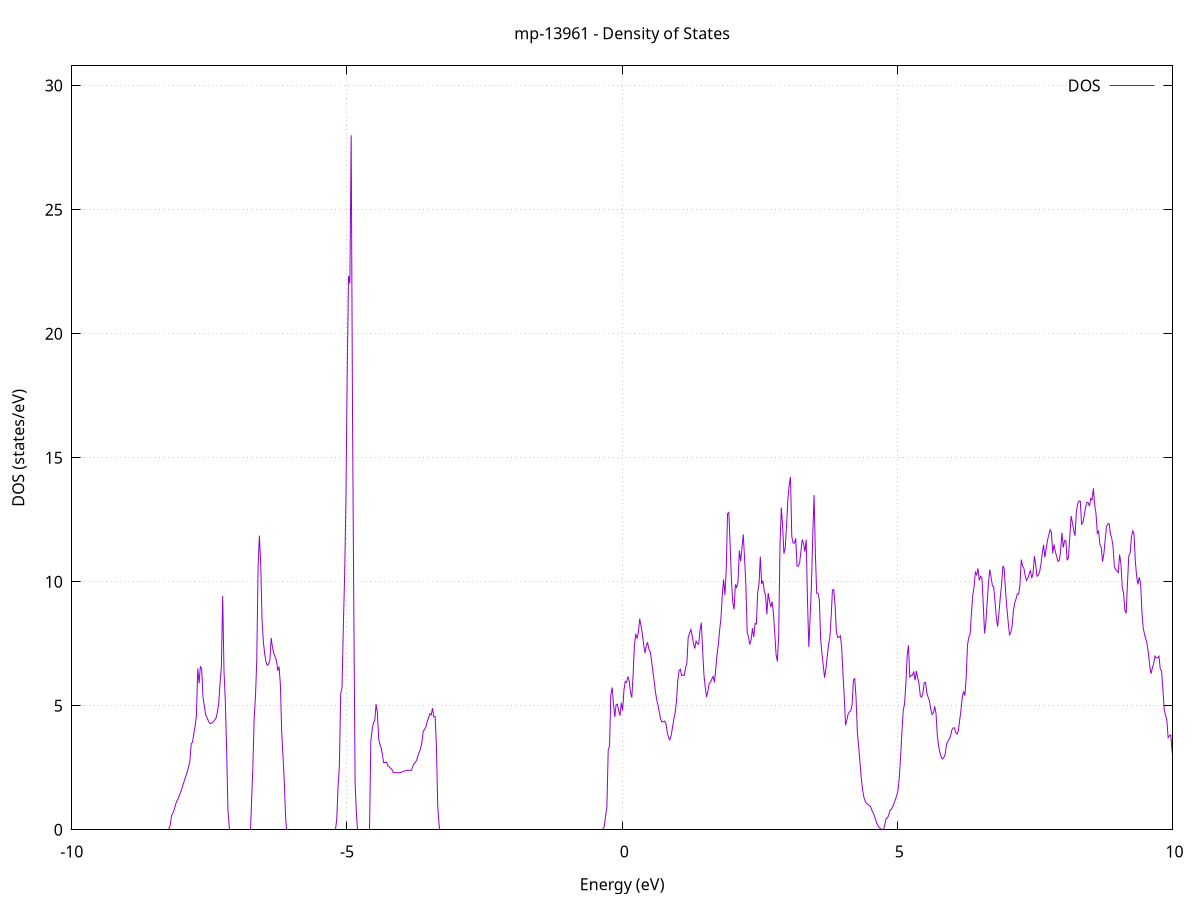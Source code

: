 set title 'mp-13961 - Density of States'
set xlabel 'Energy (eV)'
set ylabel 'DOS (states/eV)'
set grid
set xrange [-10:10]
set yrange [0:30.796]
set xzeroaxis lt -1
set terminal png size 800,600
set output 'mp-13961_dos_gnuplot.png'
plot '-' using 1:2 with lines title 'DOS'
-35.231000 0.000000
-35.207200 0.000000
-35.183400 0.000000
-35.159600 0.000000
-35.135700 0.000000
-35.111900 0.000000
-35.088100 0.000000
-35.064300 0.000000
-35.040400 0.000000
-35.016600 0.000000
-34.992800 0.000000
-34.968900 0.000000
-34.945100 0.000000
-34.921300 0.000000
-34.897500 0.000000
-34.873600 0.000000
-34.849800 0.000000
-34.826000 0.000000
-34.802200 0.000000
-34.778300 0.000000
-34.754500 0.000000
-34.730700 0.000000
-34.706800 0.000000
-34.683000 0.000000
-34.659200 0.000000
-34.635400 0.000000
-34.611500 0.000000
-34.587700 0.000000
-34.563900 0.000000
-34.540100 0.000000
-34.516200 0.000000
-34.492400 0.000000
-34.468600 0.000000
-34.444800 0.000000
-34.420900 0.000000
-34.397100 0.000000
-34.373300 0.000000
-34.349400 0.000000
-34.325600 0.000000
-34.301800 0.000000
-34.278000 0.000000
-34.254100 0.000000
-34.230300 0.000000
-34.206500 0.000000
-34.182700 0.000000
-34.158800 0.000000
-34.135000 0.000000
-34.111200 0.000000
-34.087400 0.000000
-34.063500 0.000000
-34.039700 0.000000
-34.015900 0.000000
-33.992000 0.000000
-33.968200 0.000000
-33.944400 0.000000
-33.920600 0.000000
-33.896700 0.000000
-33.872900 0.000000
-33.849100 0.000000
-33.825300 0.000000
-33.801400 0.000000
-33.777600 0.000000
-33.753800 0.000000
-33.730000 0.000000
-33.706100 0.000000
-33.682300 0.000000
-33.658500 0.000000
-33.634600 0.000000
-33.610800 0.000000
-33.587000 0.000000
-33.563200 0.000000
-33.539300 0.000000
-33.515500 0.000000
-33.491700 0.000000
-33.467900 0.000000
-33.444000 0.000000
-33.420200 0.000000
-33.396400 0.000000
-33.372500 0.000000
-33.348700 0.000000
-33.324900 0.000000
-33.301100 0.000000
-33.277200 0.000000
-33.253400 0.000000
-33.229600 0.000000
-33.205800 0.000000
-33.181900 0.000000
-33.158100 0.000000
-33.134300 0.000000
-33.110500 0.000000
-33.086600 0.000000
-33.062800 110.580900
-33.039000 0.000000
-33.015100 0.000000
-32.991300 0.000000
-32.967500 0.000000
-32.943700 0.000000
-32.919800 0.000000
-32.896000 0.000000
-32.872200 0.000000
-32.848400 0.000000
-32.824500 0.000000
-32.800700 0.000000
-32.776900 0.000000
-32.753100 0.000000
-32.729200 0.000000
-32.705400 0.000000
-32.681600 0.000000
-32.657700 0.000000
-32.633900 0.000000
-32.610100 0.000000
-32.586300 0.000000
-32.562400 0.000000
-32.538600 0.000000
-32.514800 0.000000
-32.491000 0.000000
-32.467100 0.000000
-32.443300 0.000000
-32.419500 0.000000
-32.395600 0.000000
-32.371800 0.000000
-32.348000 0.000000
-32.324200 0.000000
-32.300300 0.000000
-32.276500 0.000000
-32.252700 0.000000
-32.228900 0.000000
-32.205000 0.000000
-32.181200 0.000000
-32.157400 0.000000
-32.133600 0.000000
-32.109700 0.000000
-32.085900 0.000000
-32.062100 0.000000
-32.038200 0.000000
-32.014400 0.000000
-31.990600 0.000000
-31.966800 0.000000
-31.942900 0.000000
-31.919100 0.000000
-31.895300 0.000000
-31.871500 0.000000
-31.847600 0.000000
-31.823800 0.000000
-31.800000 0.000000
-31.776200 0.000000
-31.752300 0.000000
-31.728500 0.000000
-31.704700 0.000000
-31.680800 0.000000
-31.657000 0.000000
-31.633200 0.000000
-31.609400 0.000000
-31.585500 0.000000
-31.561700 0.000000
-31.537900 0.000000
-31.514100 0.000000
-31.490200 0.000000
-31.466400 0.000000
-31.442600 0.000000
-31.418800 0.000000
-31.394900 0.000000
-31.371100 0.000000
-31.347300 0.000000
-31.323400 0.000000
-31.299600 0.000000
-31.275800 0.000000
-31.252000 0.000000
-31.228100 0.000000
-31.204300 0.000000
-31.180500 0.000000
-31.156700 0.000000
-31.132800 0.000000
-31.109000 0.000000
-31.085200 0.000000
-31.061300 0.000000
-31.037500 0.000000
-31.013700 0.000000
-30.989900 0.000000
-30.966000 0.000000
-30.942200 0.000000
-30.918400 0.000000
-30.894600 0.000000
-30.870700 0.000000
-30.846900 0.000000
-30.823100 0.000000
-30.799300 0.000000
-30.775400 0.000000
-30.751600 0.000000
-30.727800 0.000000
-30.703900 0.000000
-30.680100 0.000000
-30.656300 0.000000
-30.632500 0.000000
-30.608600 0.000000
-30.584800 0.000000
-30.561000 0.000000
-30.537200 0.000000
-30.513300 0.000000
-30.489500 0.000000
-30.465700 0.000000
-30.441900 0.000000
-30.418000 0.000000
-30.394200 0.000000
-30.370400 0.000000
-30.346500 0.000000
-30.322700 0.000000
-30.298900 0.000000
-30.275100 0.000000
-30.251200 0.000000
-30.227400 0.000000
-30.203600 0.000000
-30.179800 0.000000
-30.155900 0.000000
-30.132100 0.000000
-30.108300 0.000000
-30.084500 0.000000
-30.060600 0.000000
-30.036800 0.000000
-30.013000 0.000000
-29.989100 0.000000
-29.965300 0.000000
-29.941500 0.000000
-29.917700 0.000000
-29.893800 0.000000
-29.870000 0.000000
-29.846200 0.000000
-29.822400 0.000000
-29.798500 0.000000
-29.774700 0.000000
-29.750900 0.000000
-29.727000 0.000000
-29.703200 0.000000
-29.679400 0.000000
-29.655600 0.000000
-29.631700 0.000000
-29.607900 0.000000
-29.584100 0.000000
-29.560300 0.000000
-29.536400 0.000000
-29.512600 0.000000
-29.488800 0.000000
-29.465000 0.000000
-29.441100 0.000000
-29.417300 0.000000
-29.393500 0.000000
-29.369600 0.000000
-29.345800 0.000000
-29.322000 0.000000
-29.298200 0.000000
-29.274300 0.000000
-29.250500 0.000000
-29.226700 0.000000
-29.202900 0.000000
-29.179000 0.000000
-29.155200 0.000000
-29.131400 0.000000
-29.107600 0.000000
-29.083700 0.000000
-29.059900 0.000000
-29.036100 0.000000
-29.012200 0.000000
-28.988400 0.000000
-28.964600 0.000000
-28.940800 0.000000
-28.916900 0.000000
-28.893100 0.000000
-28.869300 0.000000
-28.845500 0.000000
-28.821600 0.000000
-28.797800 0.000000
-28.774000 0.000000
-28.750200 0.000000
-28.726300 0.000000
-28.702500 0.000000
-28.678700 0.000000
-28.654800 0.000000
-28.631000 0.000000
-28.607200 0.000000
-28.583400 0.000000
-28.559500 0.000000
-28.535700 0.000000
-28.511900 0.000000
-28.488100 0.000000
-28.464200 0.000000
-28.440400 0.000000
-28.416600 0.000000
-28.392700 0.000000
-28.368900 0.000000
-28.345100 0.000000
-28.321300 0.000000
-28.297400 0.000000
-28.273600 0.000000
-28.249800 0.000000
-28.226000 0.000000
-28.202100 0.000000
-28.178300 0.000000
-28.154500 0.000000
-28.130700 0.000000
-28.106800 0.000000
-28.083000 0.000000
-28.059200 0.000000
-28.035300 0.000000
-28.011500 0.000000
-27.987700 0.000000
-27.963900 0.000000
-27.940000 0.000000
-27.916200 0.000000
-27.892400 0.000000
-27.868600 0.000000
-27.844700 0.000000
-27.820900 0.000000
-27.797100 0.000000
-27.773300 0.000000
-27.749400 0.000000
-27.725600 0.000000
-27.701800 0.000000
-27.677900 0.000000
-27.654100 0.000000
-27.630300 0.000000
-27.606500 0.000000
-27.582600 0.000000
-27.558800 0.000000
-27.535000 0.000000
-27.511200 0.000000
-27.487300 0.000000
-27.463500 0.000000
-27.439700 0.000000
-27.415900 0.000000
-27.392000 0.000000
-27.368200 0.000000
-27.344400 0.000000
-27.320500 0.000000
-27.296700 0.000000
-27.272900 0.000000
-27.249100 0.000000
-27.225200 0.000000
-27.201400 0.000000
-27.177600 0.000000
-27.153800 0.000000
-27.129900 0.000000
-27.106100 0.000000
-27.082300 0.000000
-27.058400 0.000000
-27.034600 0.000000
-27.010800 0.000000
-26.987000 0.000000
-26.963100 0.000000
-26.939300 0.000000
-26.915500 0.000000
-26.891700 0.000000
-26.867800 0.000000
-26.844000 0.000000
-26.820200 0.000000
-26.796400 0.000000
-26.772500 0.000000
-26.748700 0.000000
-26.724900 0.000000
-26.701000 0.000000
-26.677200 0.000000
-26.653400 0.000000
-26.629600 0.000000
-26.605700 0.000000
-26.581900 0.000000
-26.558100 0.000000
-26.534300 0.000000
-26.510400 0.000000
-26.486600 0.000000
-26.462800 0.000000
-26.439000 0.000000
-26.415100 0.000000
-26.391300 0.000000
-26.367500 0.000000
-26.343600 0.000000
-26.319800 0.000000
-26.296000 0.000000
-26.272200 0.000000
-26.248300 0.000000
-26.224500 0.000000
-26.200700 0.000000
-26.176900 0.000000
-26.153000 0.000000
-26.129200 0.000000
-26.105400 0.000000
-26.081600 0.000000
-26.057700 0.000000
-26.033900 0.000000
-26.010100 0.000000
-25.986200 0.000000
-25.962400 0.000000
-25.938600 0.000000
-25.914800 0.000000
-25.890900 0.000000
-25.867100 0.000000
-25.843300 0.000000
-25.819500 0.000000
-25.795600 0.000000
-25.771800 0.000000
-25.748000 0.000000
-25.724100 0.000000
-25.700300 0.000000
-25.676500 0.000000
-25.652700 0.000000
-25.628800 0.000000
-25.605000 0.000000
-25.581200 0.000000
-25.557400 0.000000
-25.533500 0.000000
-25.509700 0.000000
-25.485900 0.000000
-25.462100 0.000000
-25.438200 0.000000
-25.414400 0.000000
-25.390600 0.000000
-25.366700 0.000000
-25.342900 0.000000
-25.319100 0.000000
-25.295300 0.000000
-25.271400 0.000000
-25.247600 0.000000
-25.223800 0.000000
-25.200000 0.000000
-25.176100 0.000000
-25.152300 0.000000
-25.128500 0.000000
-25.104700 0.000000
-25.080800 0.000000
-25.057000 0.000000
-25.033200 0.000000
-25.009300 0.000000
-24.985500 0.000000
-24.961700 0.000000
-24.937900 0.000000
-24.914000 0.000000
-24.890200 0.000000
-24.866400 0.000000
-24.842600 0.000000
-24.818700 0.000000
-24.794900 0.000000
-24.771100 0.000000
-24.747300 0.000000
-24.723400 0.000000
-24.699600 0.000000
-24.675800 0.000000
-24.651900 0.000000
-24.628100 0.000000
-24.604300 0.000000
-24.580500 0.000000
-24.556600 0.000000
-24.532800 0.000000
-24.509000 0.000000
-24.485200 0.000000
-24.461300 0.000000
-24.437500 0.000000
-24.413700 0.000000
-24.389800 0.000000
-24.366000 0.000000
-24.342200 0.000000
-24.318400 0.000000
-24.294500 0.000000
-24.270700 0.000000
-24.246900 0.000000
-24.223100 0.000000
-24.199200 0.000000
-24.175400 0.000000
-24.151600 0.000000
-24.127800 0.000000
-24.103900 0.000000
-24.080100 0.000000
-24.056300 0.000000
-24.032400 0.000000
-24.008600 0.000000
-23.984800 0.000000
-23.961000 0.000000
-23.937100 0.000000
-23.913300 0.000000
-23.889500 0.000000
-23.865700 0.000000
-23.841800 0.000000
-23.818000 0.000000
-23.794200 0.000000
-23.770400 0.000000
-23.746500 0.000000
-23.722700 0.000000
-23.698900 0.000000
-23.675000 0.000000
-23.651200 0.000000
-23.627400 0.000000
-23.603600 0.000000
-23.579700 0.000000
-23.555900 0.000000
-23.532100 0.000000
-23.508300 0.000000
-23.484400 0.000000
-23.460600 0.000000
-23.436800 0.000000
-23.412900 0.000000
-23.389100 0.000000
-23.365300 0.000000
-23.341500 0.000000
-23.317600 0.000000
-23.293800 0.000000
-23.270000 0.000000
-23.246200 0.000000
-23.222300 0.000000
-23.198500 0.000000
-23.174700 0.000000
-23.150900 0.000000
-23.127000 0.000000
-23.103200 0.000000
-23.079400 0.000000
-23.055500 0.000000
-23.031700 0.000000
-23.007900 0.000000
-22.984100 0.000000
-22.960200 0.000000
-22.936400 0.000000
-22.912600 0.000000
-22.888800 0.000000
-22.864900 0.000000
-22.841100 0.000000
-22.817300 0.000000
-22.793500 0.000000
-22.769600 0.000000
-22.745800 0.000000
-22.722000 0.000000
-22.698100 0.000000
-22.674300 0.000000
-22.650500 0.000000
-22.626700 0.000000
-22.602800 0.000000
-22.579000 0.000000
-22.555200 0.000000
-22.531400 0.000000
-22.507500 0.000000
-22.483700 0.000000
-22.459900 0.000000
-22.436100 0.000000
-22.412200 0.000000
-22.388400 0.000000
-22.364600 0.000000
-22.340700 0.000000
-22.316900 0.000000
-22.293100 0.000000
-22.269300 0.000000
-22.245400 0.000000
-22.221600 0.000000
-22.197800 0.000000
-22.174000 0.000000
-22.150100 0.000000
-22.126300 0.000000
-22.102500 0.000000
-22.078600 0.000000
-22.054800 0.000000
-22.031000 0.000000
-22.007200 0.000000
-21.983300 0.000000
-21.959500 0.000000
-21.935700 0.000000
-21.911900 0.000000
-21.888000 0.000000
-21.864200 0.000000
-21.840400 0.000000
-21.816600 0.000000
-21.792700 0.000000
-21.768900 0.000000
-21.745100 0.000000
-21.721200 0.000000
-21.697400 0.000000
-21.673600 0.000000
-21.649800 0.000000
-21.625900 0.000000
-21.602100 0.000000
-21.578300 0.000000
-21.554500 0.000000
-21.530600 0.000000
-21.506800 0.000000
-21.483000 0.000000
-21.459200 0.000000
-21.435300 0.000000
-21.411500 0.000000
-21.387700 0.000000
-21.363800 0.000000
-21.340000 0.000000
-21.316200 0.000000
-21.292400 0.000000
-21.268500 0.000000
-21.244700 0.000000
-21.220900 0.000000
-21.197100 0.000000
-21.173200 0.000000
-21.149400 0.000000
-21.125600 0.000000
-21.101800 0.000000
-21.077900 0.000000
-21.054100 0.000000
-21.030300 0.000000
-21.006400 0.000000
-20.982600 0.000000
-20.958800 0.000000
-20.935000 0.000000
-20.911100 0.000000
-20.887300 0.000000
-20.863500 0.000000
-20.839700 0.000000
-20.815800 0.000000
-20.792000 0.000000
-20.768200 0.000000
-20.744300 0.000000
-20.720500 0.000000
-20.696700 0.000000
-20.672900 0.000000
-20.649000 0.000000
-20.625200 0.000000
-20.601400 0.000000
-20.577600 0.000000
-20.553700 0.000000
-20.529900 0.000000
-20.506100 0.000000
-20.482300 0.000000
-20.458400 0.000000
-20.434600 0.000000
-20.410800 0.000000
-20.386900 0.000000
-20.363100 0.000000
-20.339300 0.000000
-20.315500 0.000000
-20.291600 0.000000
-20.267800 0.000000
-20.244000 0.000000
-20.220200 0.000000
-20.196300 0.000000
-20.172500 0.000000
-20.148700 0.000000
-20.124900 0.000000
-20.101000 0.000000
-20.077200 0.000000
-20.053400 0.000000
-20.029500 0.000000
-20.005700 0.000000
-19.981900 0.000000
-19.958100 0.000000
-19.934200 0.000000
-19.910400 0.000000
-19.886600 0.000000
-19.862800 0.000000
-19.838900 0.000000
-19.815100 0.000000
-19.791300 0.000000
-19.767500 0.000000
-19.743600 0.000000
-19.719800 0.000000
-19.696000 0.000000
-19.672100 0.000000
-19.648300 0.000000
-19.624500 0.000000
-19.600700 0.000000
-19.576800 0.000000
-19.553000 0.000000
-19.529200 0.000000
-19.505400 0.000000
-19.481500 0.000000
-19.457700 0.000000
-19.433900 0.000000
-19.410000 0.000000
-19.386200 0.000000
-19.362400 0.000000
-19.338600 0.000000
-19.314700 0.000000
-19.290900 0.000000
-19.267100 0.000000
-19.243300 0.000000
-19.219400 0.000000
-19.195600 0.000000
-19.171800 0.000000
-19.148000 0.000000
-19.124100 0.000000
-19.100300 0.000000
-19.076500 0.000000
-19.052600 0.000000
-19.028800 0.000000
-19.005000 0.000000
-18.981200 0.000000
-18.957300 0.000000
-18.933500 0.000000
-18.909700 0.000000
-18.885900 0.000000
-18.862000 0.000000
-18.838200 0.000000
-18.814400 0.000000
-18.790600 0.000000
-18.766700 0.000000
-18.742900 0.000000
-18.719100 0.000000
-18.695200 0.000000
-18.671400 0.000000
-18.647600 0.000000
-18.623800 0.000000
-18.599900 0.000000
-18.576100 0.000000
-18.552300 0.000000
-18.528500 0.000000
-18.504600 0.000000
-18.480800 0.000000
-18.457000 0.000000
-18.433200 0.000000
-18.409300 0.000000
-18.385500 0.000000
-18.361700 0.000000
-18.337800 0.000000
-18.314000 0.000000
-18.290200 0.000000
-18.266400 0.000000
-18.242500 0.000000
-18.218700 0.000000
-18.194900 0.000000
-18.171100 0.000000
-18.147200 0.000000
-18.123400 0.000000
-18.099600 0.000000
-18.075700 0.000000
-18.051900 0.000000
-18.028100 0.000000
-18.004300 0.000000
-17.980400 0.000000
-17.956600 0.000000
-17.932800 0.000000
-17.909000 0.000000
-17.885100 0.000000
-17.861300 0.000000
-17.837500 0.000000
-17.813700 0.000000
-17.789800 0.000000
-17.766000 0.000000
-17.742200 0.000000
-17.718300 0.000000
-17.694500 0.000000
-17.670700 0.000000
-17.646900 0.000000
-17.623000 0.000000
-17.599200 0.000000
-17.575400 0.000000
-17.551600 0.000000
-17.527700 0.000000
-17.503900 0.000000
-17.480100 0.000000
-17.456300 0.000000
-17.432400 0.000000
-17.408600 0.000000
-17.384800 0.000000
-17.360900 0.000000
-17.337100 0.000000
-17.313300 0.000000
-17.289500 0.000000
-17.265600 0.000000
-17.241800 0.000000
-17.218000 0.000000
-17.194200 0.000000
-17.170300 0.000000
-17.146500 0.000000
-17.122700 0.000000
-17.098900 0.000000
-17.075000 0.000000
-17.051200 0.000000
-17.027400 0.000000
-17.003500 0.000000
-16.979700 0.000000
-16.955900 0.000000
-16.932100 0.000000
-16.908200 0.000000
-16.884400 0.000000
-16.860600 0.000000
-16.836800 0.000000
-16.812900 0.000000
-16.789100 0.000000
-16.765300 0.000000
-16.741400 0.000000
-16.717600 0.000000
-16.693800 0.000000
-16.670000 0.000000
-16.646100 0.000000
-16.622300 0.000000
-16.598500 0.000000
-16.574700 0.000000
-16.550800 0.000000
-16.527000 0.000000
-16.503200 0.000000
-16.479400 0.000000
-16.455500 0.000000
-16.431700 0.000000
-16.407900 0.000000
-16.384000 0.000000
-16.360200 0.000000
-16.336400 0.000000
-16.312600 0.000000
-16.288700 0.000000
-16.264900 0.000000
-16.241100 0.000000
-16.217300 0.000000
-16.193400 0.000000
-16.169600 0.000000
-16.145800 0.000000
-16.122000 0.000000
-16.098100 0.000000
-16.074300 0.000000
-16.050500 0.000000
-16.026600 0.000000
-16.002800 0.000000
-15.979000 0.000000
-15.955200 0.000000
-15.931300 0.000000
-15.907500 0.000000
-15.883700 0.000000
-15.859900 0.000000
-15.836000 0.000000
-15.812200 0.000000
-15.788400 0.000000
-15.764600 0.000000
-15.740700 0.000000
-15.716900 0.000000
-15.693100 0.000000
-15.669200 0.000000
-15.645400 0.000000
-15.621600 0.000000
-15.597800 0.000000
-15.573900 0.000000
-15.550100 0.000000
-15.526300 0.000000
-15.502500 0.000000
-15.478600 0.000000
-15.454800 0.000000
-15.431000 0.000000
-15.407100 0.000000
-15.383300 0.000000
-15.359500 0.000000
-15.335700 0.000000
-15.311800 0.000000
-15.288000 0.000000
-15.264200 0.000000
-15.240400 0.000000
-15.216500 0.000000
-15.192700 0.000000
-15.168900 0.000000
-15.145100 0.000000
-15.121200 0.000000
-15.097400 0.000000
-15.073600 0.000000
-15.049700 0.000000
-15.025900 0.000000
-15.002100 0.000000
-14.978300 0.000000
-14.954400 0.000000
-14.930600 0.000000
-14.906800 0.000000
-14.883000 0.000000
-14.859100 0.000000
-14.835300 0.000000
-14.811500 0.000000
-14.787700 0.000000
-14.763800 0.000000
-14.740000 0.000000
-14.716200 0.000000
-14.692300 0.000000
-14.668500 0.000000
-14.644700 0.000000
-14.620900 0.000000
-14.597000 0.000000
-14.573200 0.000000
-14.549400 5.342500
-14.525600 35.151400
-14.501700 90.444700
-14.477900 74.776100
-14.454100 76.920200
-14.430300 59.743300
-14.406400 61.939200
-14.382600 83.445000
-14.358800 90.862000
-14.334900 34.105700
-14.311100 61.638000
-14.287300 108.715100
-14.263500 89.970800
-14.239600 54.718300
-14.215800 49.415300
-14.192000 23.221500
-14.168200 0.000000
-14.144300 0.000000
-14.120500 0.000000
-14.096700 0.000000
-14.072800 0.000000
-14.049000 0.000000
-14.025200 0.000000
-14.001400 0.000000
-13.977500 0.000000
-13.953700 0.000000
-13.929900 0.000000
-13.906100 0.000000
-13.882200 0.000000
-13.858400 0.000000
-13.834600 0.000000
-13.810800 0.000000
-13.786900 0.000000
-13.763100 0.000000
-13.739300 0.000000
-13.715400 0.000000
-13.691600 0.000000
-13.667800 0.000000
-13.644000 0.000000
-13.620100 0.000000
-13.596300 0.000000
-13.572500 0.000000
-13.548700 0.000000
-13.524800 0.000000
-13.501000 0.000000
-13.477200 0.000000
-13.453400 0.000000
-13.429500 0.000000
-13.405700 0.000000
-13.381900 0.000000
-13.358000 0.000000
-13.334200 0.000000
-13.310400 0.000000
-13.286600 0.000000
-13.262700 0.000000
-13.238900 0.000000
-13.215100 0.000000
-13.191300 0.000000
-13.167400 0.000000
-13.143600 0.000000
-13.119800 0.000000
-13.095900 0.000000
-13.072100 0.000000
-13.048300 0.000000
-13.024500 0.000000
-13.000600 0.000000
-12.976800 0.000000
-12.953000 0.000000
-12.929200 0.000000
-12.905300 0.000000
-12.881500 0.000000
-12.857700 0.000000
-12.833900 0.000000
-12.810000 0.000000
-12.786200 0.000000
-12.762400 0.000000
-12.738500 0.000000
-12.714700 0.000000
-12.690900 0.000000
-12.667100 0.000000
-12.643200 0.000000
-12.619400 0.000000
-12.595600 0.000000
-12.571800 0.000000
-12.547900 0.000000
-12.524100 0.000000
-12.500300 0.000000
-12.476500 0.000000
-12.452600 0.000000
-12.428800 0.000000
-12.405000 0.000000
-12.381100 0.000000
-12.357300 0.000000
-12.333500 0.000000
-12.309700 0.000000
-12.285800 0.000000
-12.262000 0.000000
-12.238200 0.000000
-12.214400 0.000000
-12.190500 0.000000
-12.166700 0.000000
-12.142900 0.000000
-12.119100 0.000000
-12.095200 0.000000
-12.071400 0.000000
-12.047600 0.000000
-12.023700 0.000000
-11.999900 0.000000
-11.976100 0.000000
-11.952300 0.000000
-11.928400 0.000000
-11.904600 0.000000
-11.880800 0.000000
-11.857000 0.000000
-11.833100 0.000000
-11.809300 0.000000
-11.785500 0.000000
-11.761600 0.000000
-11.737800 0.000000
-11.714000 0.000000
-11.690200 0.000000
-11.666300 0.000000
-11.642500 0.000000
-11.618700 0.000000
-11.594900 0.000000
-11.571000 0.000000
-11.547200 0.000000
-11.523400 0.000000
-11.499600 0.000000
-11.475700 0.000000
-11.451900 0.000000
-11.428100 0.000000
-11.404200 0.000000
-11.380400 0.000000
-11.356600 0.000000
-11.332800 0.000000
-11.308900 0.000000
-11.285100 0.000000
-11.261300 0.000000
-11.237500 0.000000
-11.213600 0.000000
-11.189800 0.000000
-11.166000 0.000000
-11.142200 0.000000
-11.118300 0.000000
-11.094500 0.000000
-11.070700 0.000000
-11.046800 0.000000
-11.023000 0.000000
-10.999200 0.000000
-10.975400 0.000000
-10.951500 0.000000
-10.927700 0.000000
-10.903900 0.000000
-10.880100 0.000000
-10.856200 0.000000
-10.832400 0.000000
-10.808600 0.000000
-10.784800 0.000000
-10.760900 0.000000
-10.737100 0.000000
-10.713300 0.000000
-10.689400 0.000000
-10.665600 0.000000
-10.641800 0.000000
-10.618000 0.000000
-10.594100 0.000000
-10.570300 0.000000
-10.546500 0.000000
-10.522700 0.000000
-10.498800 0.000000
-10.475000 0.000000
-10.451200 0.000000
-10.427300 0.000000
-10.403500 0.000000
-10.379700 0.000000
-10.355900 0.000000
-10.332000 0.000000
-10.308200 0.000000
-10.284400 0.000000
-10.260600 0.000000
-10.236700 0.000000
-10.212900 0.000000
-10.189100 0.000000
-10.165300 0.000000
-10.141400 0.000000
-10.117600 0.000000
-10.093800 0.000000
-10.069900 0.000000
-10.046100 0.000000
-10.022300 0.000000
-9.998500 0.000000
-9.974600 0.000000
-9.950800 0.000000
-9.927000 0.000000
-9.903200 0.000000
-9.879300 0.000000
-9.855500 0.000000
-9.831700 0.000000
-9.807900 0.000000
-9.784000 0.000000
-9.760200 0.000000
-9.736400 0.000000
-9.712500 0.000000
-9.688700 0.000000
-9.664900 0.000000
-9.641100 0.000000
-9.617200 0.000000
-9.593400 0.000000
-9.569600 0.000000
-9.545800 0.000000
-9.521900 0.000000
-9.498100 0.000000
-9.474300 0.000000
-9.450500 0.000000
-9.426600 0.000000
-9.402800 0.000000
-9.379000 0.000000
-9.355100 0.000000
-9.331300 0.000000
-9.307500 0.000000
-9.283700 0.000000
-9.259800 0.000000
-9.236000 0.000000
-9.212200 0.000000
-9.188400 0.000000
-9.164500 0.000000
-9.140700 0.000000
-9.116900 0.000000
-9.093000 0.000000
-9.069200 0.000000
-9.045400 0.000000
-9.021600 0.000000
-8.997700 0.000000
-8.973900 0.000000
-8.950100 0.000000
-8.926300 0.000000
-8.902400 0.000000
-8.878600 0.000000
-8.854800 0.000000
-8.831000 0.000000
-8.807100 0.000000
-8.783300 0.000000
-8.759500 0.000000
-8.735600 0.000000
-8.711800 0.000000
-8.688000 0.000000
-8.664200 0.000000
-8.640300 0.000000
-8.616500 0.000000
-8.592700 0.000000
-8.568900 0.000000
-8.545000 0.000000
-8.521200 0.000000
-8.497400 0.000000
-8.473600 0.000000
-8.449700 0.000000
-8.425900 0.000000
-8.402100 0.000000
-8.378200 0.000000
-8.354400 0.000000
-8.330600 0.000000
-8.306800 0.000000
-8.282900 0.000000
-8.259100 0.000000
-8.235300 0.000100
-8.211500 0.184000
-8.187600 0.563900
-8.163800 0.666700
-8.140000 0.800800
-8.116200 0.999100
-8.092300 1.159200
-8.068500 1.246800
-8.044700 1.384600
-8.020800 1.529000
-7.997000 1.677500
-7.973200 1.857600
-7.949400 2.015100
-7.925500 2.178500
-7.901700 2.343300
-7.877900 2.540700
-7.854100 2.786400
-7.830200 3.459300
-7.806400 3.535000
-7.782600 3.873700
-7.758700 4.183200
-7.734900 4.614100
-7.711100 6.505100
-7.687300 5.903500
-7.663400 6.592300
-7.639600 6.473800
-7.615800 5.347000
-7.592000 4.990000
-7.568100 4.639600
-7.544300 4.525700
-7.520500 4.396700
-7.496700 4.294700
-7.472800 4.284700
-7.449000 4.317500
-7.425200 4.359400
-7.401300 4.432700
-7.377500 4.509300
-7.353700 4.752400
-7.329900 5.096200
-7.306000 5.927600
-7.282200 6.547300
-7.258400 9.422300
-7.234600 6.399700
-7.210700 5.205200
-7.186900 3.290700
-7.163100 0.796300
-7.139300 0.000000
-7.115400 0.000000
-7.091600 0.000000
-7.067800 0.000000
-7.043900 0.000000
-7.020100 0.000000
-6.996300 0.000000
-6.972500 0.000000
-6.948600 0.000000
-6.924800 0.000000
-6.901000 0.000000
-6.877200 0.000000
-6.853300 0.000000
-6.829500 0.000000
-6.805700 0.000000
-6.781900 0.000000
-6.758000 0.000000
-6.734200 1.117500
-6.710400 2.493000
-6.686500 4.467200
-6.662700 5.354700
-6.638900 6.846500
-6.615100 10.621600
-6.591200 11.861500
-6.567400 10.715800
-6.543600 8.517700
-6.519800 7.593500
-6.495900 7.111000
-6.472100 6.767400
-6.448300 6.632300
-6.424400 6.680800
-6.400600 6.825200
-6.376800 7.730000
-6.353000 7.351300
-6.329100 7.110100
-6.305300 6.968000
-6.281500 6.826500
-6.257700 6.413000
-6.233800 6.579700
-6.210000 5.856900
-6.186200 3.965300
-6.162400 2.962600
-6.138500 1.930800
-6.114700 0.488400
-6.090900 0.000000
-6.067000 0.000000
-6.043200 0.000000
-6.019400 0.000000
-5.995600 0.000000
-5.971700 0.000000
-5.947900 0.000000
-5.924100 0.000000
-5.900300 0.000000
-5.876400 0.000000
-5.852600 0.000000
-5.828800 0.000000
-5.805000 0.000000
-5.781100 0.000000
-5.757300 0.000000
-5.733500 0.000000
-5.709600 0.000000
-5.685800 0.000000
-5.662000 0.000000
-5.638200 0.000000
-5.614300 0.000000
-5.590500 0.000000
-5.566700 0.000000
-5.542900 0.000000
-5.519000 0.000000
-5.495200 0.000000
-5.471400 0.000000
-5.447600 0.000000
-5.423700 0.000000
-5.399900 0.000000
-5.376100 0.000000
-5.352200 0.000000
-5.328400 0.000000
-5.304600 0.000000
-5.280800 0.000000
-5.256900 0.000000
-5.233100 0.000000
-5.209300 0.000000
-5.185500 0.437200
-5.161600 1.760000
-5.137800 2.575700
-5.114000 5.482200
-5.090100 5.720500
-5.066300 8.148000
-5.042500 10.253100
-5.018700 13.311000
-4.994800 18.576800
-4.971000 22.332100
-4.947200 22.021100
-4.923400 27.996800
-4.899500 16.831400
-4.875700 8.917000
-4.851900 1.841400
-4.828100 0.629100
-4.804200 0.000000
-4.780400 0.000000
-4.756600 0.000000
-4.732700 0.000000
-4.708900 0.000000
-4.685100 0.000000
-4.661300 0.000000
-4.637400 0.000000
-4.613600 0.000000
-4.589800 0.000000
-4.566000 3.597500
-4.542100 4.045900
-4.518300 4.319900
-4.494500 4.410700
-4.470700 5.056800
-4.446800 4.725600
-4.423000 3.648100
-4.399200 3.427800
-4.375300 3.269500
-4.351500 2.965000
-4.327700 2.726800
-4.303900 2.726800
-4.280000 2.726600
-4.256200 2.575700
-4.232400 2.546400
-4.208600 2.475500
-4.184700 2.438300
-4.160900 2.309900
-4.137100 2.301300
-4.113300 2.301500
-4.089400 2.301700
-4.065600 2.301900
-4.041800 2.302300
-4.017900 2.309200
-3.994100 2.339500
-3.970300 2.363400
-3.946500 2.369400
-3.922600 2.397200
-3.898800 2.397700
-3.875000 2.398200
-3.851200 2.398700
-3.827300 2.399300
-3.803500 2.561800
-3.779700 2.673300
-3.755800 2.713100
-3.732000 2.818200
-3.708200 3.000800
-3.684400 3.135800
-3.660500 3.287900
-3.636700 3.551300
-3.612900 3.987700
-3.589100 4.040200
-3.565200 4.152300
-3.541400 4.364300
-3.517600 4.508400
-3.493800 4.682200
-3.469900 4.628400
-3.446100 4.899600
-3.422300 4.556200
-3.398400 4.566500
-3.374600 3.375000
-3.350800 0.937900
-3.327000 0.000000
-3.303100 0.000000
-3.279300 0.000000
-3.255500 0.000000
-3.231700 0.000000
-3.207800 0.000000
-3.184000 0.000000
-3.160200 0.000000
-3.136400 0.000000
-3.112500 0.000000
-3.088700 0.000000
-3.064900 0.000000
-3.041000 0.000000
-3.017200 0.000000
-2.993400 0.000000
-2.969600 0.000000
-2.945700 0.000000
-2.921900 0.000000
-2.898100 0.000000
-2.874300 0.000000
-2.850400 0.000000
-2.826600 0.000000
-2.802800 0.000000
-2.778900 0.000000
-2.755100 0.000000
-2.731300 0.000000
-2.707500 0.000000
-2.683600 0.000000
-2.659800 0.000000
-2.636000 0.000000
-2.612200 0.000000
-2.588300 0.000000
-2.564500 0.000000
-2.540700 0.000000
-2.516900 0.000000
-2.493000 0.000000
-2.469200 0.000000
-2.445400 0.000000
-2.421500 0.000000
-2.397700 0.000000
-2.373900 0.000000
-2.350100 0.000000
-2.326200 0.000000
-2.302400 0.000000
-2.278600 0.000000
-2.254800 0.000000
-2.230900 0.000000
-2.207100 0.000000
-2.183300 0.000000
-2.159500 0.000000
-2.135600 0.000000
-2.111800 0.000000
-2.088000 0.000000
-2.064100 0.000000
-2.040300 0.000000
-2.016500 0.000000
-1.992700 0.000000
-1.968800 0.000000
-1.945000 0.000000
-1.921200 0.000000
-1.897400 0.000000
-1.873500 0.000000
-1.849700 0.000000
-1.825900 0.000000
-1.802100 0.000000
-1.778200 0.000000
-1.754400 0.000000
-1.730600 0.000000
-1.706700 0.000000
-1.682900 0.000000
-1.659100 0.000000
-1.635300 0.000000
-1.611400 0.000000
-1.587600 0.000000
-1.563800 0.000000
-1.540000 0.000000
-1.516100 0.000000
-1.492300 0.000000
-1.468500 0.000000
-1.444600 0.000000
-1.420800 0.000000
-1.397000 0.000000
-1.373200 0.000000
-1.349300 0.000000
-1.325500 0.000000
-1.301700 0.000000
-1.277900 0.000000
-1.254000 0.000000
-1.230200 0.000000
-1.206400 0.000000
-1.182600 0.000000
-1.158700 0.000000
-1.134900 0.000000
-1.111100 0.000000
-1.087200 0.000000
-1.063400 0.000000
-1.039600 0.000000
-1.015800 0.000000
-0.991900 0.000000
-0.968100 0.000000
-0.944300 0.000000
-0.920500 0.000000
-0.896600 0.000000
-0.872800 0.000000
-0.849000 0.000000
-0.825200 0.000000
-0.801300 0.000000
-0.777500 0.000000
-0.753700 0.000000
-0.729800 0.000000
-0.706000 0.000000
-0.682200 0.000000
-0.658400 0.000000
-0.634500 0.000000
-0.610700 0.000000
-0.586900 0.000000
-0.563100 0.000000
-0.539200 0.000000
-0.515400 0.000000
-0.491600 0.000000
-0.467800 0.000000
-0.443900 0.000000
-0.420100 0.000000
-0.396300 0.000000
-0.372400 0.000000
-0.348600 0.000000
-0.324800 0.125300
-0.301000 0.569400
-0.277100 0.899300
-0.253300 3.209300
-0.229500 3.377800
-0.205700 5.436300
-0.181800 5.737900
-0.158000 5.091200
-0.134200 4.544800
-0.110300 5.035800
-0.086500 5.063200
-0.062700 4.795600
-0.038900 4.598100
-0.015000 5.124100
0.008800 4.808800
0.032600 5.625700
0.056400 5.979600
0.080300 5.934400
0.104100 6.177100
0.127900 5.990900
0.151700 5.531500
0.175600 5.331000
0.199400 6.268000
0.223200 7.446200
0.247100 7.900100
0.270900 7.708400
0.294700 7.944700
0.318500 8.509800
0.342400 8.228000
0.366200 7.921000
0.390000 7.485500
0.413800 7.127700
0.437700 7.411900
0.461500 7.559700
0.485300 7.284200
0.509100 7.195300
0.533000 6.845200
0.556800 6.405800
0.580600 6.019100
0.604500 5.563300
0.628300 5.240200
0.652100 5.018100
0.675900 4.738100
0.699800 4.454200
0.723600 4.344400
0.747400 4.355800
0.771200 4.384100
0.795100 4.283900
0.818900 3.943800
0.842700 3.724100
0.866500 3.626500
0.890400 3.795500
0.914200 4.121600
0.938000 4.441000
0.961900 4.708900
0.985700 5.134200
1.009500 5.973800
1.033300 6.417700
1.057200 6.471800
1.081000 6.215700
1.104800 6.238100
1.128600 6.227200
1.152500 6.518300
1.176300 6.729800
1.200100 7.754600
1.224000 7.913700
1.247800 8.069400
1.271600 7.846200
1.295400 7.515900
1.319300 7.304700
1.343100 7.602500
1.366900 7.506300
1.390700 7.481500
1.414600 8.042500
1.438400 8.347000
1.462200 7.248200
1.486000 6.253400
1.509900 5.737100
1.533700 5.352400
1.557500 5.583500
1.581400 5.891500
1.605200 5.940500
1.629000 6.074600
1.652800 6.182800
1.676700 5.944800
1.700500 6.457300
1.724300 7.072400
1.748100 7.470600
1.772000 8.058500
1.795800 8.543800
1.819600 9.465200
1.843400 10.088100
1.867300 9.461000
1.891100 10.454700
1.914900 12.740600
1.938800 12.794100
1.962600 11.457900
1.986400 10.037900
2.010200 9.163300
2.034100 8.882700
2.057900 9.888400
2.081700 9.771900
2.105500 9.998900
2.129400 11.257700
2.153200 10.823600
2.177000 11.357700
2.200800 11.910400
2.224700 10.920500
2.248500 9.859500
2.272300 7.944000
2.296200 7.766800
2.320000 7.466700
2.343800 7.663300
2.367600 8.125500
2.391500 7.770100
2.415300 8.316800
2.439100 8.294100
2.462900 9.579200
2.486800 9.904100
2.510600 11.012600
2.534400 9.907700
2.558300 10.045400
2.582100 9.629800
2.605900 9.454100
2.629700 8.683300
2.653600 9.545400
2.677400 9.212300
2.701200 8.979700
2.725000 9.198900
2.748900 8.731100
2.772700 7.924800
2.796500 7.077000
2.820300 6.782300
2.844200 7.825600
2.868000 11.442400
2.891800 12.989400
2.915700 12.277600
2.939500 11.133300
2.963300 11.348900
2.987100 12.257100
3.011000 13.310200
3.034800 13.876700
3.058600 14.224900
3.082400 11.817000
3.106300 11.558000
3.130100 11.556100
3.153900 11.745000
3.177700 10.633600
3.201600 10.623600
3.225400 10.767700
3.249200 11.258200
3.273100 11.696500
3.296900 11.545300
3.320700 11.213000
3.344500 11.700000
3.368400 9.168400
3.392200 7.364800
3.416000 8.592900
3.439800 9.878700
3.463700 11.886100
3.487500 13.491300
3.511300 11.107600
3.535100 9.537200
3.559000 9.539600
3.582800 9.278500
3.606600 7.699100
3.630500 7.116300
3.654300 6.612600
3.678100 6.132900
3.701900 6.471000
3.725800 6.974200
3.749600 7.458500
3.773400 7.734400
3.797200 8.548700
3.821100 9.659900
3.844900 9.687900
3.868700 9.087500
3.892600 7.995100
3.916400 7.753200
3.940200 7.760900
3.964000 7.826700
3.987900 7.390700
4.011700 6.311300
4.035500 5.368100
4.059300 4.216600
4.083200 4.425000
4.107000 4.675400
4.130800 4.752900
4.154600 4.807100
4.178500 5.041600
4.202300 6.035200
4.226100 6.089900
4.250000 5.334400
4.273800 3.926900
4.297600 3.371300
4.321400 2.712000
4.345300 2.091300
4.369100 1.604100
4.392900 1.310200
4.416700 1.151500
4.440600 1.066700
4.464400 1.018400
4.488200 0.982500
4.512000 0.936600
4.535900 0.797300
4.559700 0.682600
4.583500 0.556700
4.607400 0.395300
4.631200 0.241800
4.655000 0.142100
4.678800 0.072900
4.702700 0.033700
4.726500 0.005900
4.750300 0.013800
4.774100 0.219100
4.798000 0.461200
4.821800 0.481400
4.845600 0.605300
4.869400 0.802300
4.893300 0.825400
4.917100 0.939400
4.940900 1.071100
4.964800 1.216500
4.988600 1.374800
5.012400 1.584100
5.036200 2.116000
5.060100 2.959200
5.083900 3.946100
5.107700 4.819700
5.131500 5.068400
5.155400 5.896200
5.179200 7.025800
5.203000 7.434200
5.226900 6.154000
5.250700 6.222800
5.274500 6.223600
5.298300 6.383400
5.322200 6.027300
5.346000 6.402100
5.369800 6.132500
5.393600 5.902000
5.417500 5.397200
5.441300 5.346200
5.465100 5.510500
5.488900 5.931200
5.512800 5.935800
5.536600 5.514500
5.560400 5.337700
5.584300 5.197300
5.608100 4.863700
5.631900 4.647900
5.655700 4.712100
5.679600 4.977600
5.703400 4.680400
5.727200 3.782000
5.751000 3.367300
5.774900 3.106700
5.798700 2.930100
5.822500 2.852800
5.846300 2.911400
5.870200 3.050300
5.894000 3.440300
5.917800 3.562400
5.941700 3.653800
5.965500 3.770200
5.989300 4.014700
6.013100 4.107800
6.037000 4.109600
6.060800 3.921000
6.084600 3.857300
6.108400 3.983800
6.132300 4.412400
6.156100 4.807300
6.179900 5.348700
6.203800 5.576800
6.227600 5.405100
6.251400 6.157700
6.275200 7.444000
6.299100 7.762800
6.322900 7.888900
6.346700 8.714400
6.370500 9.454300
6.394400 9.803600
6.418200 10.382600
6.442000 10.281400
6.465800 10.539200
6.489700 10.054800
6.513500 10.217900
6.537300 10.149200
6.561200 9.092000
6.585000 7.916500
6.608800 8.357300
6.632600 9.168000
6.656500 9.964700
6.680300 10.490600
6.704100 10.165900
6.727900 9.837200
6.751800 9.794000
6.775600 9.181400
6.799400 8.551400
6.823200 8.189700
6.847100 8.754900
6.870900 9.384600
6.894700 9.888900
6.918600 10.639900
6.942400 10.508500
6.966200 9.631300
6.990000 8.954000
7.013900 8.387800
7.037700 7.868000
7.061500 7.942900
7.085300 8.220300
7.109200 8.822000
7.133000 9.147600
7.156800 9.303000
7.180600 9.505700
7.204500 9.496100
7.228300 9.871500
7.252100 10.888800
7.276000 10.635100
7.299800 10.539900
7.323600 10.235400
7.347400 10.052600
7.371300 10.135400
7.395100 10.298300
7.418900 10.463800
7.442700 10.137900
7.466600 10.353200
7.490400 11.031800
7.514200 10.696100
7.538100 10.221300
7.561900 10.269300
7.585700 10.403900
7.609500 10.704400
7.633400 11.143600
7.657200 11.485300
7.681000 10.984200
7.704800 11.337400
7.728700 11.674600
7.752500 11.889700
7.776300 12.100400
7.800100 11.986900
7.824000 11.141800
7.847800 11.504700
7.871600 11.209000
7.895500 11.019400
7.919300 10.815600
7.943100 10.856800
7.966900 11.236300
7.990800 11.974300
8.014600 11.376300
8.038400 11.648300
8.062200 11.660200
8.086100 10.863900
8.109900 10.975400
8.133700 11.799100
8.157500 12.648300
8.181400 12.384300
8.205200 12.077600
8.229000 11.852000
8.252900 12.804400
8.276700 13.137800
8.300500 13.257200
8.324300 13.252300
8.348200 12.315900
8.372000 12.380400
8.395800 12.664200
8.419600 12.977500
8.443500 13.196900
8.467300 13.188600
8.491100 13.049000
8.514900 13.363500
8.538800 13.298200
8.562600 13.764500
8.586400 13.090700
8.610300 12.740800
8.634100 11.947900
8.657900 12.037500
8.681700 11.485000
8.705600 11.382200
8.729400 10.806600
8.753200 11.135000
8.777000 11.694100
8.800900 12.215100
8.824700 12.329300
8.848500 12.347600
8.872400 11.929100
8.896200 11.757000
8.920000 11.411800
8.943800 10.602300
8.967700 10.497100
8.991500 10.434200
9.015300 10.365500
9.039100 11.102200
9.063000 10.711600
9.086800 9.776800
9.110600 9.552900
9.134400 8.850500
9.158300 8.722400
9.182100 9.945700
9.205900 11.047900
9.229800 11.134200
9.253600 11.793400
9.277400 12.049000
9.301200 11.922600
9.325100 10.811200
9.348900 10.217300
9.372700 9.890500
9.396500 10.184500
9.420400 9.932100
9.444200 8.802100
9.468000 8.138400
9.491800 7.878700
9.515700 7.681500
9.539500 7.479700
9.563300 7.095100
9.587200 6.595600
9.611000 6.295200
9.634800 6.526900
9.658600 6.709500
9.682500 7.002700
9.706300 6.931200
9.730100 6.927800
9.753900 6.998500
9.777800 6.489600
9.801600 6.401100
9.825400 5.669500
9.849200 4.843100
9.873100 4.614400
9.896900 4.434600
9.920700 3.718300
9.944600 3.787200
9.968400 3.822000
9.992200 3.189500
10.016000 2.650500
10.039900 2.412800
10.063700 2.593200
10.087500 2.260100
10.111300 1.378300
10.135200 0.529400
10.159000 0.277100
10.182800 0.148300
10.206700 0.052400
10.230500 0.011700
10.254300 0.000100
10.278100 0.000000
10.302000 0.000000
10.325800 0.000000
10.349600 0.000000
10.373400 0.000000
10.397300 0.000000
10.421100 0.000000
10.444900 0.000000
10.468700 0.000000
10.492600 0.000000
10.516400 0.000000
10.540200 0.000000
10.564100 0.000000
10.587900 0.000000
10.611700 0.000000
10.635500 0.000000
10.659400 0.000000
10.683200 0.000000
10.707000 0.000000
10.730800 0.000000
10.754700 0.000000
10.778500 0.000000
10.802300 0.000000
10.826100 0.000000
10.850000 0.000000
10.873800 0.000000
10.897600 0.000000
10.921500 0.000000
10.945300 0.000000
10.969100 0.000000
10.992900 0.000000
11.016800 0.000000
11.040600 0.000000
11.064400 0.000000
11.088200 0.000000
11.112100 0.000000
11.135900 0.000000
11.159700 0.000000
11.183500 0.000000
11.207400 0.000000
11.231200 0.000000
11.255000 0.000000
11.278900 0.000000
11.302700 0.000000
11.326500 0.000000
11.350300 0.000000
11.374200 0.000000
11.398000 0.000000
11.421800 0.000000
11.445600 0.000000
11.469500 0.000000
11.493300 0.000000
11.517100 0.000000
11.541000 0.000000
11.564800 0.000000
11.588600 0.000000
11.612400 0.000000
11.636300 0.000000
11.660100 0.000000
11.683900 0.000000
11.707700 0.000000
11.731600 0.000000
11.755400 0.000000
11.779200 0.000000
11.803000 0.000000
11.826900 0.000000
11.850700 0.000000
11.874500 0.000000
11.898400 0.000000
11.922200 0.000000
11.946000 0.000000
11.969800 0.000000
11.993700 0.000000
12.017500 0.000000
12.041300 0.000000
12.065100 0.000000
12.089000 0.000000
12.112800 0.000000
12.136600 0.000000
12.160400 0.000000
12.184300 0.000000
12.208100 0.000000
12.231900 0.000000
12.255800 0.000000
12.279600 0.000000
12.303400 0.000000
12.327200 0.000000
12.351100 0.000000
12.374900 0.000000
12.398700 0.000000
12.422500 0.000000
e
